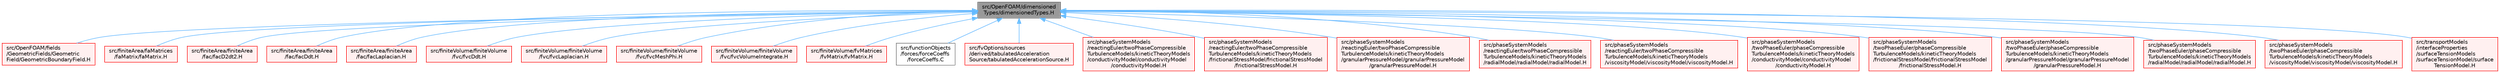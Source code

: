 digraph "src/OpenFOAM/dimensionedTypes/dimensionedTypes.H"
{
 // LATEX_PDF_SIZE
  bgcolor="transparent";
  edge [fontname=Helvetica,fontsize=10,labelfontname=Helvetica,labelfontsize=10];
  node [fontname=Helvetica,fontsize=10,shape=box,height=0.2,width=0.4];
  Node1 [id="Node000001",label="src/OpenFOAM/dimensioned\lTypes/dimensionedTypes.H",height=0.2,width=0.4,color="gray40", fillcolor="grey60", style="filled", fontcolor="black",tooltip=" "];
  Node1 -> Node2 [id="edge1_Node000001_Node000002",dir="back",color="steelblue1",style="solid",tooltip=" "];
  Node2 [id="Node000002",label="src/OpenFOAM/fields\l/GeometricFields/Geometric\lField/GeometricBoundaryField.H",height=0.2,width=0.4,color="red", fillcolor="#FFF0F0", style="filled",URL="$GeometricBoundaryField_8H.html",tooltip=" "];
  Node1 -> Node483 [id="edge2_Node000001_Node000483",dir="back",color="steelblue1",style="solid",tooltip=" "];
  Node483 [id="Node000483",label="src/finiteArea/faMatrices\l/faMatrix/faMatrix.H",height=0.2,width=0.4,color="red", fillcolor="#FFF0F0", style="filled",URL="$faMatrix_8H.html",tooltip=" "];
  Node1 -> Node2671 [id="edge3_Node000001_Node002671",dir="back",color="steelblue1",style="solid",tooltip=" "];
  Node2671 [id="Node002671",label="src/finiteArea/finiteArea\l/fac/facD2dt2.H",height=0.2,width=0.4,color="red", fillcolor="#FFF0F0", style="filled",URL="$facD2dt2_8H.html",tooltip=" "];
  Node1 -> Node2674 [id="edge4_Node000001_Node002674",dir="back",color="steelblue1",style="solid",tooltip=" "];
  Node2674 [id="Node002674",label="src/finiteArea/finiteArea\l/fac/facDdt.H",height=0.2,width=0.4,color="red", fillcolor="#FFF0F0", style="filled",URL="$facDdt_8H.html",tooltip="Calculate the first temporal derivative."];
  Node1 -> Node2676 [id="edge5_Node000001_Node002676",dir="back",color="steelblue1",style="solid",tooltip=" "];
  Node2676 [id="Node002676",label="src/finiteArea/finiteArea\l/fac/facLaplacian.H",height=0.2,width=0.4,color="red", fillcolor="#FFF0F0", style="filled",URL="$facLaplacian_8H.html",tooltip="Calculate the laplacian of the given field."];
  Node1 -> Node2677 [id="edge6_Node000001_Node002677",dir="back",color="steelblue1",style="solid",tooltip=" "];
  Node2677 [id="Node002677",label="src/finiteVolume/finiteVolume\l/fvc/fvcDdt.H",height=0.2,width=0.4,color="red", fillcolor="#FFF0F0", style="filled",URL="$fvcDdt_8H.html",tooltip="Calculate the first temporal derivative."];
  Node1 -> Node2683 [id="edge7_Node000001_Node002683",dir="back",color="steelblue1",style="solid",tooltip=" "];
  Node2683 [id="Node002683",label="src/finiteVolume/finiteVolume\l/fvc/fvcLaplacian.H",height=0.2,width=0.4,color="red", fillcolor="#FFF0F0", style="filled",URL="$fvcLaplacian_8H.html",tooltip="Calculate the laplacian of the given field."];
  Node1 -> Node2685 [id="edge8_Node000001_Node002685",dir="back",color="steelblue1",style="solid",tooltip=" "];
  Node2685 [id="Node002685",label="src/finiteVolume/finiteVolume\l/fvc/fvcMeshPhi.H",height=0.2,width=0.4,color="red", fillcolor="#FFF0F0", style="filled",URL="$fvcMeshPhi_8H.html",tooltip="Calculate the mesh motion flux and convert fluxes from absolute to relative and back."];
  Node1 -> Node2688 [id="edge9_Node000001_Node002688",dir="back",color="steelblue1",style="solid",tooltip=" "];
  Node2688 [id="Node002688",label="src/finiteVolume/finiteVolume\l/fvc/fvcVolumeIntegrate.H",height=0.2,width=0.4,color="red", fillcolor="#FFF0F0", style="filled",URL="$fvcVolumeIntegrate_8H.html",tooltip="Volume integrate volField creating a volField."];
  Node1 -> Node841 [id="edge10_Node000001_Node000841",dir="back",color="steelblue1",style="solid",tooltip=" "];
  Node841 [id="Node000841",label="src/finiteVolume/fvMatrices\l/fvMatrix/fvMatrix.H",height=0.2,width=0.4,color="red", fillcolor="#FFF0F0", style="filled",URL="$fvMatrix_8H.html",tooltip=" "];
  Node1 -> Node1982 [id="edge11_Node000001_Node001982",dir="back",color="steelblue1",style="solid",tooltip=" "];
  Node1982 [id="Node001982",label="src/functionObjects\l/forces/forceCoeffs\l/forceCoeffs.C",height=0.2,width=0.4,color="grey40", fillcolor="white", style="filled",URL="$forceCoeffs_8C.html",tooltip=" "];
  Node1 -> Node2690 [id="edge12_Node000001_Node002690",dir="back",color="steelblue1",style="solid",tooltip=" "];
  Node2690 [id="Node002690",label="src/fvOptions/sources\l/derived/tabulatedAcceleration\lSource/tabulatedAccelerationSource.H",height=0.2,width=0.4,color="red", fillcolor="#FFF0F0", style="filled",URL="$tabulatedAccelerationSource_8H.html",tooltip=" "];
  Node1 -> Node2248 [id="edge13_Node000001_Node002248",dir="back",color="steelblue1",style="solid",tooltip=" "];
  Node2248 [id="Node002248",label="src/phaseSystemModels\l/reactingEuler/twoPhaseCompressible\lTurbulenceModels/kineticTheoryModels\l/conductivityModel/conductivityModel\l/conductivityModel.H",height=0.2,width=0.4,color="red", fillcolor="#FFF0F0", style="filled",URL="$reactingEuler_2twoPhaseCompressibleTurbulenceModels_2kineticTheoryModels_2conductivityModel_2con6ad7a1cbbefe3668a816477fb88e6a0a.html",tooltip=" "];
  Node1 -> Node2250 [id="edge14_Node000001_Node002250",dir="back",color="steelblue1",style="solid",tooltip=" "];
  Node2250 [id="Node002250",label="src/phaseSystemModels\l/reactingEuler/twoPhaseCompressible\lTurbulenceModels/kineticTheoryModels\l/frictionalStressModel/frictionalStressModel\l/frictionalStressModel.H",height=0.2,width=0.4,color="red", fillcolor="#FFF0F0", style="filled",URL="$reactingEuler_2twoPhaseCompressibleTurbulenceModels_2kineticTheoryModels_2frictionalStressModel_620d6ed07b7315f50e5189531e135cd5.html",tooltip=" "];
  Node1 -> Node2252 [id="edge15_Node000001_Node002252",dir="back",color="steelblue1",style="solid",tooltip=" "];
  Node2252 [id="Node002252",label="src/phaseSystemModels\l/reactingEuler/twoPhaseCompressible\lTurbulenceModels/kineticTheoryModels\l/granularPressureModel/granularPressureModel\l/granularPressureModel.H",height=0.2,width=0.4,color="red", fillcolor="#FFF0F0", style="filled",URL="$reactingEuler_2twoPhaseCompressibleTurbulenceModels_2kineticTheoryModels_2granularPressureModel_bf7d0ceef98fef7c52a3ca3606d2cd91.html",tooltip=" "];
  Node1 -> Node2254 [id="edge16_Node000001_Node002254",dir="back",color="steelblue1",style="solid",tooltip=" "];
  Node2254 [id="Node002254",label="src/phaseSystemModels\l/reactingEuler/twoPhaseCompressible\lTurbulenceModels/kineticTheoryModels\l/radialModel/radialModel/radialModel.H",height=0.2,width=0.4,color="red", fillcolor="#FFF0F0", style="filled",URL="$reactingEuler_2twoPhaseCompressibleTurbulenceModels_2kineticTheoryModels_2radialModel_2radialModel_2radialModel_8H.html",tooltip=" "];
  Node1 -> Node2256 [id="edge17_Node000001_Node002256",dir="back",color="steelblue1",style="solid",tooltip=" "];
  Node2256 [id="Node002256",label="src/phaseSystemModels\l/reactingEuler/twoPhaseCompressible\lTurbulenceModels/kineticTheoryModels\l/viscosityModel/viscosityModel/viscosityModel.H",height=0.2,width=0.4,color="red", fillcolor="#FFF0F0", style="filled",URL="$phaseSystemModels_2reactingEuler_2twoPhaseCompressibleTurbulenceModels_2kineticTheoryModels_2visdb21a59a3f67f71ef659d847c101e8b7.html",tooltip=" "];
  Node1 -> Node2258 [id="edge18_Node000001_Node002258",dir="back",color="steelblue1",style="solid",tooltip=" "];
  Node2258 [id="Node002258",label="src/phaseSystemModels\l/twoPhaseEuler/phaseCompressible\lTurbulenceModels/kineticTheoryModels\l/conductivityModel/conductivityModel\l/conductivityModel.H",height=0.2,width=0.4,color="red", fillcolor="#FFF0F0", style="filled",URL="$twoPhaseEuler_2phaseCompressibleTurbulenceModels_2kineticTheoryModels_2conductivityModel_2conduc77f2d86242bc5951957ee8657b698e78.html",tooltip=" "];
  Node1 -> Node2260 [id="edge19_Node000001_Node002260",dir="back",color="steelblue1",style="solid",tooltip=" "];
  Node2260 [id="Node002260",label="src/phaseSystemModels\l/twoPhaseEuler/phaseCompressible\lTurbulenceModels/kineticTheoryModels\l/frictionalStressModel/frictionalStressModel\l/frictionalStressModel.H",height=0.2,width=0.4,color="red", fillcolor="#FFF0F0", style="filled",URL="$twoPhaseEuler_2phaseCompressibleTurbulenceModels_2kineticTheoryModels_2frictionalStressModel_2fr1d47ef77d48ba785c7e0b5c66e6981a9.html",tooltip=" "];
  Node1 -> Node2262 [id="edge20_Node000001_Node002262",dir="back",color="steelblue1",style="solid",tooltip=" "];
  Node2262 [id="Node002262",label="src/phaseSystemModels\l/twoPhaseEuler/phaseCompressible\lTurbulenceModels/kineticTheoryModels\l/granularPressureModel/granularPressureModel\l/granularPressureModel.H",height=0.2,width=0.4,color="red", fillcolor="#FFF0F0", style="filled",URL="$twoPhaseEuler_2phaseCompressibleTurbulenceModels_2kineticTheoryModels_2granularPressureModel_2grfdc3a5754780d5be3ba4cb373e51eadb.html",tooltip=" "];
  Node1 -> Node2264 [id="edge21_Node000001_Node002264",dir="back",color="steelblue1",style="solid",tooltip=" "];
  Node2264 [id="Node002264",label="src/phaseSystemModels\l/twoPhaseEuler/phaseCompressible\lTurbulenceModels/kineticTheoryModels\l/radialModel/radialModel/radialModel.H",height=0.2,width=0.4,color="red", fillcolor="#FFF0F0", style="filled",URL="$twoPhaseEuler_2phaseCompressibleTurbulenceModels_2kineticTheoryModels_2radialModel_2radialModel_2radialModel_8H.html",tooltip=" "];
  Node1 -> Node2266 [id="edge22_Node000001_Node002266",dir="back",color="steelblue1",style="solid",tooltip=" "];
  Node2266 [id="Node002266",label="src/phaseSystemModels\l/twoPhaseEuler/phaseCompressible\lTurbulenceModels/kineticTheoryModels\l/viscosityModel/viscosityModel/viscosityModel.H",height=0.2,width=0.4,color="red", fillcolor="#FFF0F0", style="filled",URL="$phaseSystemModels_2twoPhaseEuler_2phaseCompressibleTurbulenceModels_2kineticTheoryModels_2viscos43924f7c14e9949551da098518b073c2.html",tooltip=" "];
  Node1 -> Node2691 [id="edge23_Node000001_Node002691",dir="back",color="steelblue1",style="solid",tooltip=" "];
  Node2691 [id="Node002691",label="src/transportModels\l/interfaceProperties\l/surfaceTensionModels\l/surfaceTensionModel/surface\lTensionModel.H",height=0.2,width=0.4,color="red", fillcolor="#FFF0F0", style="filled",URL="$transportModels_2interfaceProperties_2surfaceTensionModels_2surfaceTensionModel_2surfaceTensionModel_8H.html",tooltip=" "];
}
